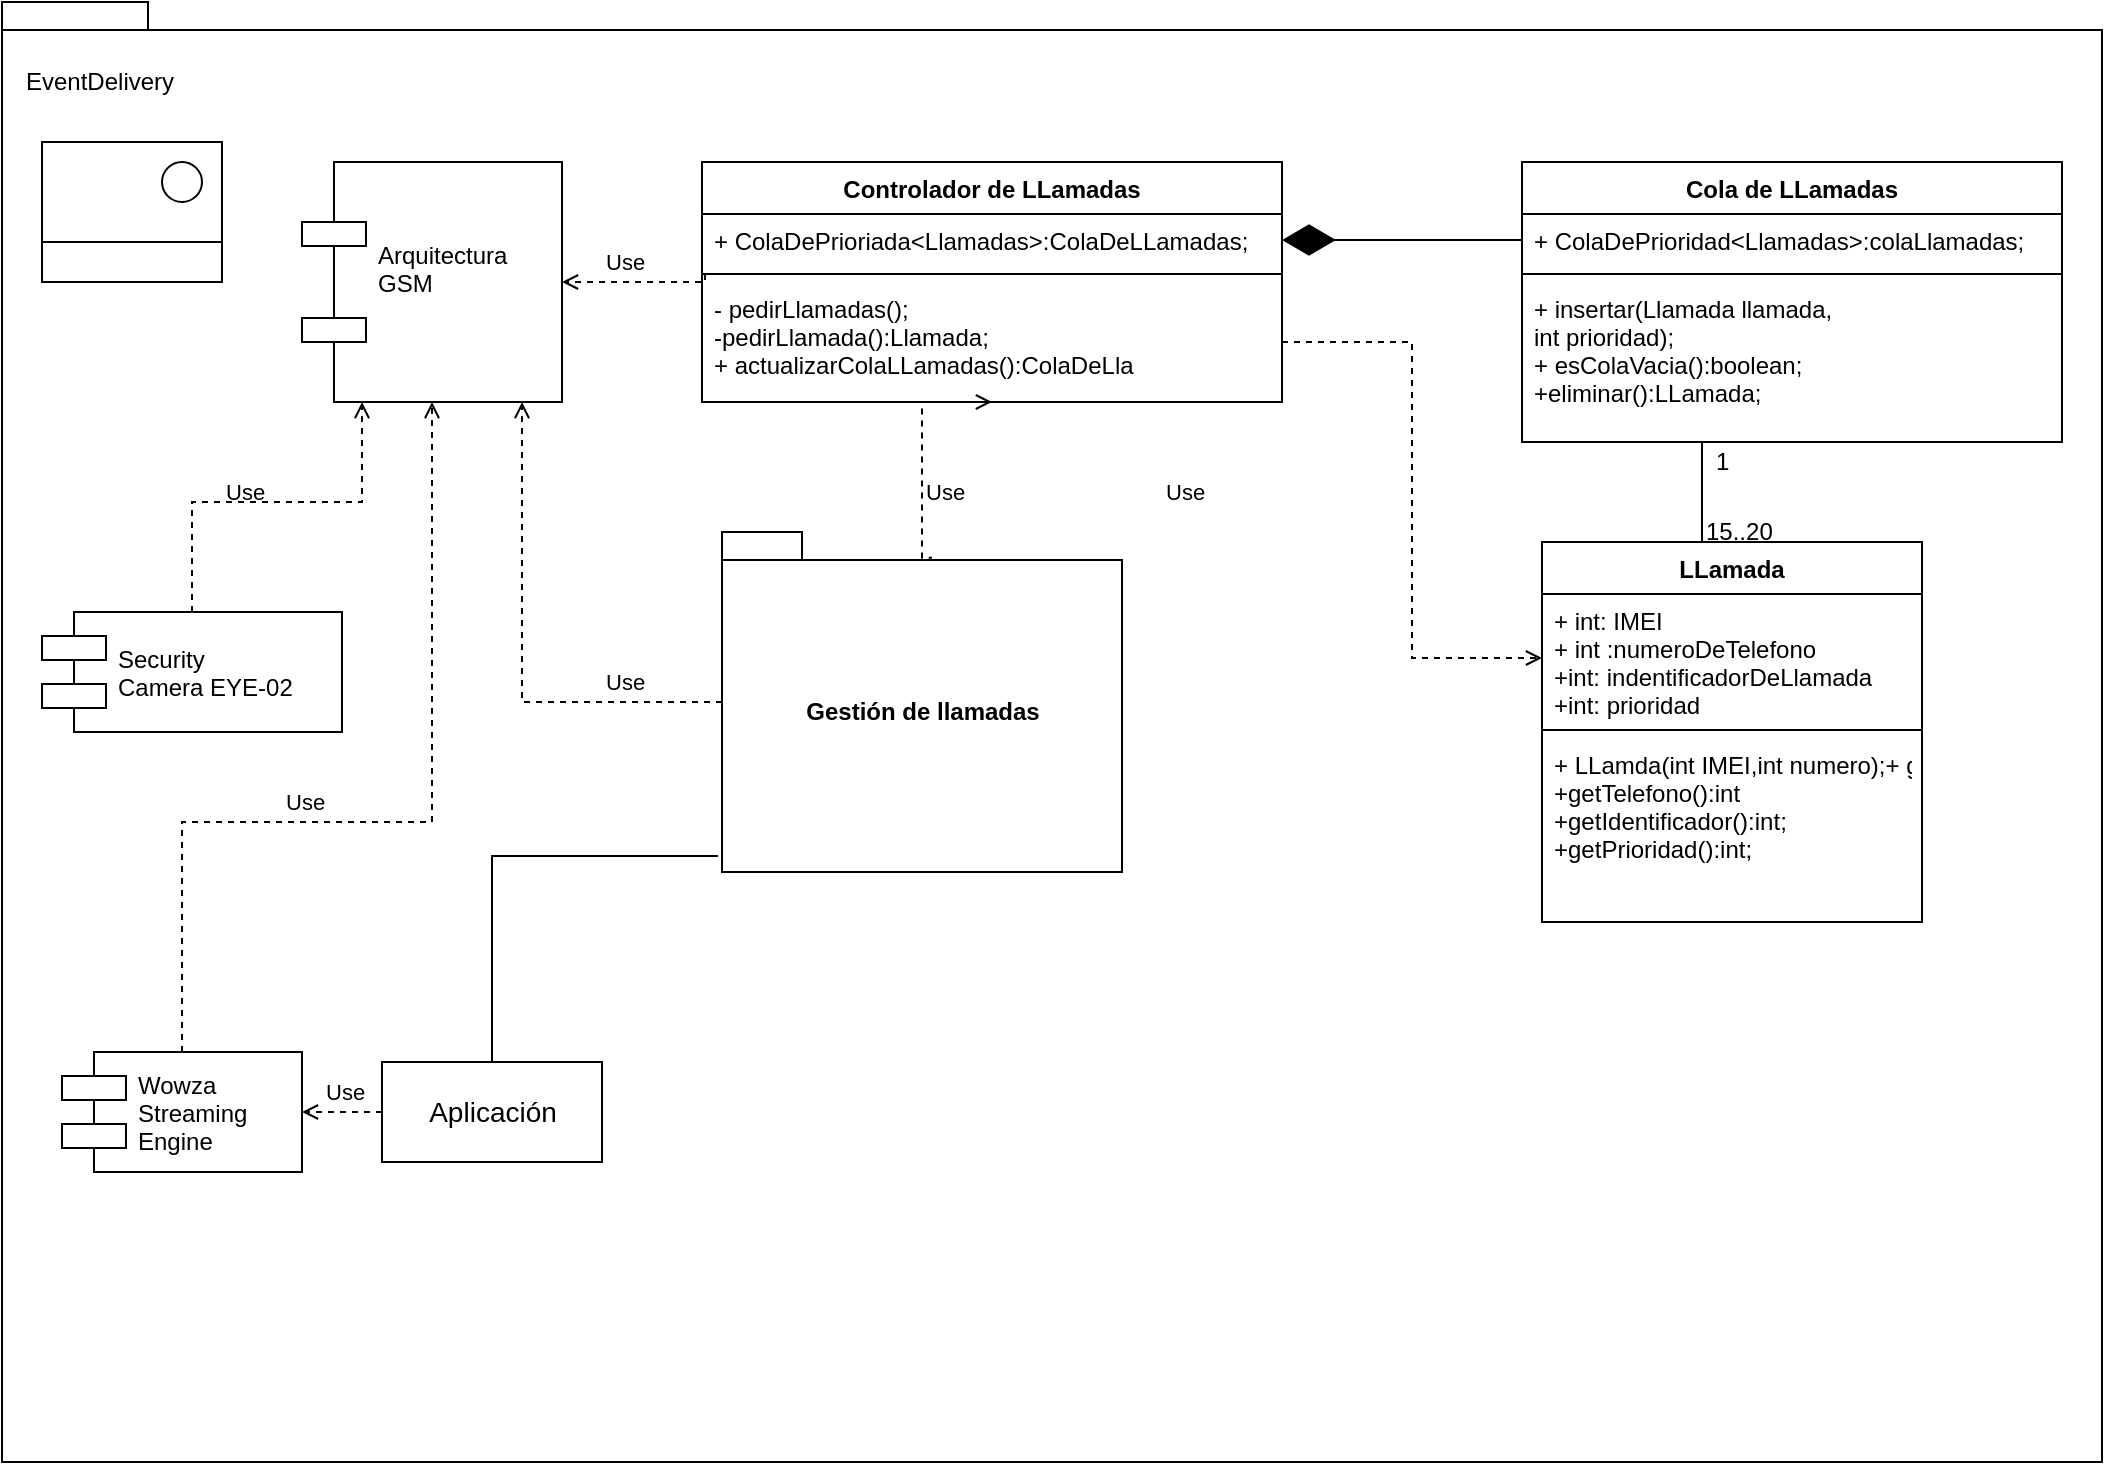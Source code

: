 <mxfile version="12.2.3" type="device" pages="1"><diagram id="i2pYkHRXe0K37-lUeZLJ" name="Page-1"><mxGraphModel dx="253" dy="791" grid="1" gridSize="10" guides="1" tooltips="1" connect="1" arrows="1" fold="1" page="1" pageScale="1" pageWidth="1169" pageHeight="1654" math="0" shadow="0"><root><mxCell id="0"/><mxCell id="1" parent="0"/><mxCell id="-lk-j_QBAzNRk8KsqQVB-19" value="" style="shape=folder;fontStyle=1;spacingTop=10;tabWidth=40;tabHeight=14;tabPosition=left;html=1;" parent="1" vertex="1"><mxGeometry x="1280" y="240" width="1050" height="730" as="geometry"/></mxCell><mxCell id="-lk-j_QBAzNRk8KsqQVB-20" value="EventDelivery" style="text;html=1;resizable=0;points=[];autosize=1;align=left;verticalAlign=top;spacingTop=-4;" parent="1" vertex="1"><mxGeometry x="1290" y="270" width="90" height="20" as="geometry"/></mxCell><mxCell id="8NQvp81xQifo9CAYw59p-1" value="Arquitectura&#xA;GSM&#xA;" style="shape=component;align=left;spacingLeft=36;" parent="1" vertex="1"><mxGeometry x="1430" y="320" width="130" height="120" as="geometry"/></mxCell><mxCell id="8NQvp81xQifo9CAYw59p-2" value="LLamada" style="swimlane;fontStyle=1;align=center;verticalAlign=top;childLayout=stackLayout;horizontal=1;startSize=26;horizontalStack=0;resizeParent=1;resizeParentMax=0;resizeLast=0;collapsible=1;marginBottom=0;" parent="1" vertex="1"><mxGeometry x="2050" y="510" width="190" height="190" as="geometry"/></mxCell><mxCell id="8NQvp81xQifo9CAYw59p-3" value="+ int: IMEI&#xA;+ int :numeroDeTelefono&#xA;+int: indentificadorDeLlamada&#xA;+int: prioridad&#xA;" style="text;strokeColor=none;fillColor=none;align=left;verticalAlign=top;spacingLeft=4;spacingRight=4;overflow=hidden;rotatable=0;points=[[0,0.5],[1,0.5]];portConstraint=eastwest;" parent="8NQvp81xQifo9CAYw59p-2" vertex="1"><mxGeometry y="26" width="190" height="64" as="geometry"/></mxCell><mxCell id="8NQvp81xQifo9CAYw59p-4" value="" style="line;strokeWidth=1;fillColor=none;align=left;verticalAlign=middle;spacingTop=-1;spacingLeft=3;spacingRight=3;rotatable=0;labelPosition=right;points=[];portConstraint=eastwest;" parent="8NQvp81xQifo9CAYw59p-2" vertex="1"><mxGeometry y="90" width="190" height="8" as="geometry"/></mxCell><mxCell id="8NQvp81xQifo9CAYw59p-5" value="+ LLamda(int IMEI,int numero);+ getIMEI():int&#xA;+getTelefono():int&#xA;+getIdentificador():int;&#xA;+getPrioridad():int;&#xA;&#xA;" style="text;strokeColor=none;fillColor=none;align=left;verticalAlign=top;spacingLeft=4;spacingRight=4;overflow=hidden;rotatable=0;points=[[0,0.5],[1,0.5]];portConstraint=eastwest;" parent="8NQvp81xQifo9CAYw59p-2" vertex="1"><mxGeometry y="98" width="190" height="92" as="geometry"/></mxCell><mxCell id="SACKjMgKk8lPRmSZm0d8-18" style="edgeStyle=orthogonalEdgeStyle;rounded=0;orthogonalLoop=1;jettySize=auto;html=1;exitX=0.5;exitY=1;exitDx=0;exitDy=0;entryX=0.5;entryY=0;entryDx=0;entryDy=0;startArrow=none;startFill=0;endArrow=none;endFill=0;strokeWidth=1;" parent="1" source="8NQvp81xQifo9CAYw59p-6" target="8NQvp81xQifo9CAYw59p-2" edge="1"><mxGeometry relative="1" as="geometry"><Array as="points"><mxPoint x="2130" y="510"/></Array></mxGeometry></mxCell><mxCell id="8NQvp81xQifo9CAYw59p-6" value="Cola de LLamadas" style="swimlane;fontStyle=1;align=center;verticalAlign=top;childLayout=stackLayout;horizontal=1;startSize=26;horizontalStack=0;resizeParent=1;resizeParentMax=0;resizeLast=0;collapsible=1;marginBottom=0;" parent="1" vertex="1"><mxGeometry x="2040" y="320" width="270" height="140" as="geometry"/></mxCell><mxCell id="8NQvp81xQifo9CAYw59p-7" value="+ ColaDePrioridad&lt;Llamadas&gt;:colaLlamadas;" style="text;strokeColor=none;fillColor=none;align=left;verticalAlign=top;spacingLeft=4;spacingRight=4;overflow=hidden;rotatable=0;points=[[0,0.5],[1,0.5]];portConstraint=eastwest;" parent="8NQvp81xQifo9CAYw59p-6" vertex="1"><mxGeometry y="26" width="270" height="26" as="geometry"/></mxCell><mxCell id="8NQvp81xQifo9CAYw59p-8" value="" style="line;strokeWidth=1;fillColor=none;align=left;verticalAlign=middle;spacingTop=-1;spacingLeft=3;spacingRight=3;rotatable=0;labelPosition=right;points=[];portConstraint=eastwest;" parent="8NQvp81xQifo9CAYw59p-6" vertex="1"><mxGeometry y="52" width="270" height="8" as="geometry"/></mxCell><mxCell id="8NQvp81xQifo9CAYw59p-9" value="+ insertar(Llamada llamada, &#xA;int prioridad);&#xA;+ esColaVacia():boolean;&#xA;+eliminar():LLamada;&#xA;" style="text;strokeColor=none;fillColor=none;align=left;verticalAlign=top;spacingLeft=4;spacingRight=4;overflow=hidden;rotatable=0;points=[[0,0.5],[1,0.5]];portConstraint=eastwest;" parent="8NQvp81xQifo9CAYw59p-6" vertex="1"><mxGeometry y="60" width="270" height="80" as="geometry"/></mxCell><mxCell id="8NQvp81xQifo9CAYw59p-17" value="15..20" style="text;html=1;resizable=0;points=[];autosize=1;align=left;verticalAlign=top;spacingTop=-4;" parent="1" vertex="1"><mxGeometry x="2130" y="495" width="50" height="20" as="geometry"/></mxCell><mxCell id="8NQvp81xQifo9CAYw59p-18" value="1" style="text;html=1;resizable=0;points=[];autosize=1;align=left;verticalAlign=top;spacingTop=-4;" parent="1" vertex="1"><mxGeometry x="2135" y="460" width="20" height="20" as="geometry"/></mxCell><mxCell id="wiB7oKwoH8bAFENCHkaS-1" style="edgeStyle=orthogonalEdgeStyle;rounded=0;orthogonalLoop=1;jettySize=auto;html=1;endArrow=open;endFill=0;dashed=1;" parent="1" source="gxzeew9ivc-7T5_dsz57-1" target="8NQvp81xQifo9CAYw59p-1" edge="1"><mxGeometry relative="1" as="geometry"><Array as="points"><mxPoint x="1540" y="590"/></Array></mxGeometry></mxCell><mxCell id="gxzeew9ivc-7T5_dsz57-1" value="Gestión de llamadas" style="shape=folder;fontStyle=1;spacingTop=10;tabWidth=40;tabHeight=14;tabPosition=left;html=1;" parent="1" vertex="1"><mxGeometry x="1640" y="505" width="200" height="170" as="geometry"/></mxCell><mxCell id="SACKjMgKk8lPRmSZm0d8-13" style="edgeStyle=orthogonalEdgeStyle;rounded=0;orthogonalLoop=1;jettySize=auto;html=1;exitX=0.5;exitY=1;exitDx=0;exitDy=0;dashed=1;endArrow=none;endFill=0;strokeWidth=1;entryX=0.525;entryY=0.076;entryDx=0;entryDy=0;entryPerimeter=0;startArrow=open;startFill=0;" parent="1" source="SACKjMgKk8lPRmSZm0d8-5" target="gxzeew9ivc-7T5_dsz57-1" edge="1"><mxGeometry relative="1" as="geometry"><Array as="points"><mxPoint x="1740" y="518"/></Array></mxGeometry></mxCell><mxCell id="SACKjMgKk8lPRmSZm0d8-5" value="Controlador de LLamadas" style="swimlane;fontStyle=1;align=center;verticalAlign=top;childLayout=stackLayout;horizontal=1;startSize=26;horizontalStack=0;resizeParent=1;resizeParentMax=0;resizeLast=0;collapsible=1;marginBottom=0;" parent="1" vertex="1"><mxGeometry x="1630" y="320" width="290" height="120" as="geometry"/></mxCell><mxCell id="SACKjMgKk8lPRmSZm0d8-6" value="+ ColaDePrioriada&lt;Llamadas&gt;:ColaDeLLamadas;" style="text;strokeColor=none;fillColor=none;align=left;verticalAlign=top;spacingLeft=4;spacingRight=4;overflow=hidden;rotatable=0;points=[[0,0.5],[1,0.5]];portConstraint=eastwest;" parent="SACKjMgKk8lPRmSZm0d8-5" vertex="1"><mxGeometry y="26" width="290" height="26" as="geometry"/></mxCell><mxCell id="SACKjMgKk8lPRmSZm0d8-7" value="" style="line;strokeWidth=1;fillColor=none;align=left;verticalAlign=middle;spacingTop=-1;spacingLeft=3;spacingRight=3;rotatable=0;labelPosition=right;points=[];portConstraint=eastwest;" parent="SACKjMgKk8lPRmSZm0d8-5" vertex="1"><mxGeometry y="52" width="290" height="8" as="geometry"/></mxCell><mxCell id="SACKjMgKk8lPRmSZm0d8-8" value="- pedirLlamadas();&#xA;-pedirLlamada():Llamada;&#xA;+ actualizarColaLLamadas():ColaDeLla&#xA;" style="text;strokeColor=none;fillColor=none;align=left;verticalAlign=top;spacingLeft=4;spacingRight=4;overflow=hidden;rotatable=0;points=[[0,0.5],[1,0.5]];portConstraint=eastwest;" parent="SACKjMgKk8lPRmSZm0d8-5" vertex="1"><mxGeometry y="60" width="290" height="60" as="geometry"/></mxCell><mxCell id="SACKjMgKk8lPRmSZm0d8-9" value="" style="endArrow=diamondThin;endFill=1;endSize=24;html=1;exitX=0;exitY=0.5;exitDx=0;exitDy=0;" parent="1" source="8NQvp81xQifo9CAYw59p-7" target="SACKjMgKk8lPRmSZm0d8-6" edge="1"><mxGeometry width="160" relative="1" as="geometry"><mxPoint x="1860" y="359" as="sourcePoint"/><mxPoint x="1900" y="360" as="targetPoint"/></mxGeometry></mxCell><mxCell id="SACKjMgKk8lPRmSZm0d8-11" style="edgeStyle=orthogonalEdgeStyle;rounded=0;orthogonalLoop=1;jettySize=auto;html=1;entryX=0;entryY=0.5;entryDx=0;entryDy=0;dashed=1;endArrow=open;endFill=0;strokeWidth=1;" parent="1" source="SACKjMgKk8lPRmSZm0d8-8" target="8NQvp81xQifo9CAYw59p-3" edge="1"><mxGeometry relative="1" as="geometry"/></mxCell><mxCell id="SACKjMgKk8lPRmSZm0d8-16" style="edgeStyle=orthogonalEdgeStyle;rounded=0;orthogonalLoop=1;jettySize=auto;html=1;exitX=0.005;exitY=-0.067;exitDx=0;exitDy=0;dashed=1;startArrow=none;startFill=0;endArrow=open;endFill=0;strokeWidth=1;exitPerimeter=0;entryX=1;entryY=0.5;entryDx=0;entryDy=0;" parent="1" source="SACKjMgKk8lPRmSZm0d8-8" target="8NQvp81xQifo9CAYw59p-1" edge="1"><mxGeometry relative="1" as="geometry"><Array as="points"><mxPoint x="1631" y="380"/></Array></mxGeometry></mxCell><mxCell id="wiB7oKwoH8bAFENCHkaS-3" style="edgeStyle=orthogonalEdgeStyle;rounded=0;orthogonalLoop=1;jettySize=auto;html=1;entryX=-0.01;entryY=0.953;entryDx=0;entryDy=0;entryPerimeter=0;endArrow=none;endFill=0;" parent="1" source="wiB7oKwoH8bAFENCHkaS-2" target="gxzeew9ivc-7T5_dsz57-1" edge="1"><mxGeometry relative="1" as="geometry"><Array as="points"><mxPoint x="1620" y="667"/><mxPoint x="1620" y="667"/></Array></mxGeometry></mxCell><mxCell id="wiB7oKwoH8bAFENCHkaS-18" style="edgeStyle=orthogonalEdgeStyle;rounded=0;orthogonalLoop=1;jettySize=auto;html=1;entryX=1;entryY=0.5;entryDx=0;entryDy=0;dashed=1;startArrow=none;startFill=0;endArrow=open;endFill=0;" parent="1" source="wiB7oKwoH8bAFENCHkaS-2" target="wiB7oKwoH8bAFENCHkaS-17" edge="1"><mxGeometry relative="1" as="geometry"/></mxCell><mxCell id="wiB7oKwoH8bAFENCHkaS-2" value="&lt;font style=&quot;font-size: 14px&quot;&gt;Aplicación&lt;/font&gt;" style="html=1;" parent="1" vertex="1"><mxGeometry x="1470" y="770" width="110" height="50" as="geometry"/></mxCell><mxCell id="wiB7oKwoH8bAFENCHkaS-5" value="" style="rounded=0;whiteSpace=wrap;html=1;" parent="1" vertex="1"><mxGeometry x="1300" y="310" width="90" height="70" as="geometry"/></mxCell><mxCell id="wiB7oKwoH8bAFENCHkaS-6" value="" style="rounded=0;whiteSpace=wrap;html=1;" parent="1" vertex="1"><mxGeometry x="1300" y="360" width="90" height="20" as="geometry"/></mxCell><mxCell id="wiB7oKwoH8bAFENCHkaS-7" value="" style="ellipse;whiteSpace=wrap;html=1;aspect=fixed;" parent="1" vertex="1"><mxGeometry x="1360" y="320" width="20" height="20" as="geometry"/></mxCell><mxCell id="wiB7oKwoH8bAFENCHkaS-15" style="edgeStyle=orthogonalEdgeStyle;rounded=0;orthogonalLoop=1;jettySize=auto;html=1;endArrow=open;endFill=0;startArrow=none;startFill=0;dashed=1;exitX=0.5;exitY=0;exitDx=0;exitDy=0;" parent="1" source="wiB7oKwoH8bAFENCHkaS-14" target="8NQvp81xQifo9CAYw59p-1" edge="1"><mxGeometry relative="1" as="geometry"><Array as="points"><mxPoint x="1375" y="490"/><mxPoint x="1460" y="490"/></Array></mxGeometry></mxCell><mxCell id="wiB7oKwoH8bAFENCHkaS-14" value="Security &#xA;Camera EYE-02" style="shape=component;align=left;spacingLeft=36;" parent="1" vertex="1"><mxGeometry x="1300" y="545" width="150" height="60" as="geometry"/></mxCell><mxCell id="wiB7oKwoH8bAFENCHkaS-19" style="edgeStyle=orthogonalEdgeStyle;rounded=0;orthogonalLoop=1;jettySize=auto;html=1;dashed=1;startArrow=none;startFill=0;endArrow=open;endFill=0;" parent="1" source="wiB7oKwoH8bAFENCHkaS-17" target="8NQvp81xQifo9CAYw59p-1" edge="1"><mxGeometry relative="1" as="geometry"><Array as="points"><mxPoint x="1370" y="650"/><mxPoint x="1495" y="650"/></Array></mxGeometry></mxCell><mxCell id="wiB7oKwoH8bAFENCHkaS-17" value="Wowza &#xA;Streaming&#xA;Engine" style="shape=component;align=left;spacingLeft=36;" parent="1" vertex="1"><mxGeometry x="1310" y="765" width="120" height="60" as="geometry"/></mxCell><mxCell id="wiB7oKwoH8bAFENCHkaS-20" value="&lt;font style=&quot;font-size: 11px&quot;&gt;Use&lt;/font&gt;" style="text;html=1;resizable=0;points=[];autosize=1;align=left;verticalAlign=top;spacingTop=-4;" parent="1" vertex="1"><mxGeometry x="1390" y="475" width="30" height="20" as="geometry"/></mxCell><mxCell id="wiB7oKwoH8bAFENCHkaS-21" value="&lt;font style=&quot;font-size: 11px&quot;&gt;Use&lt;/font&gt;" style="text;html=1;resizable=0;points=[];autosize=1;align=left;verticalAlign=top;spacingTop=-4;" parent="1" vertex="1"><mxGeometry x="1420" y="630" width="30" height="20" as="geometry"/></mxCell><mxCell id="wiB7oKwoH8bAFENCHkaS-22" value="&lt;font style=&quot;font-size: 11px&quot;&gt;Use&lt;/font&gt;" style="text;html=1;resizable=0;points=[];autosize=1;align=left;verticalAlign=top;spacingTop=-4;" parent="1" vertex="1"><mxGeometry x="1740" y="475" width="30" height="20" as="geometry"/></mxCell><mxCell id="wiB7oKwoH8bAFENCHkaS-24" value="&lt;font style=&quot;font-size: 11px&quot;&gt;Use&lt;/font&gt;" style="text;html=1;resizable=0;points=[];autosize=1;align=left;verticalAlign=top;spacingTop=-4;" parent="1" vertex="1"><mxGeometry x="1580" y="570" width="30" height="20" as="geometry"/></mxCell><mxCell id="wiB7oKwoH8bAFENCHkaS-26" value="&lt;font style=&quot;font-size: 11px&quot;&gt;Use&lt;/font&gt;" style="text;html=1;resizable=0;points=[];autosize=1;align=left;verticalAlign=top;spacingTop=-4;" parent="1" vertex="1"><mxGeometry x="1580" y="360" width="30" height="20" as="geometry"/></mxCell><mxCell id="wiB7oKwoH8bAFENCHkaS-27" value="&lt;font style=&quot;font-size: 11px&quot;&gt;Use&lt;/font&gt;" style="text;html=1;resizable=0;points=[];autosize=1;align=left;verticalAlign=top;spacingTop=-4;" parent="1" vertex="1"><mxGeometry x="1860" y="475" width="30" height="20" as="geometry"/></mxCell><mxCell id="wiB7oKwoH8bAFENCHkaS-28" value="&lt;font style=&quot;font-size: 11px&quot;&gt;Use&lt;/font&gt;" style="text;html=1;resizable=0;points=[];autosize=1;align=left;verticalAlign=top;spacingTop=-4;" parent="1" vertex="1"><mxGeometry x="1440" y="775" width="30" height="20" as="geometry"/></mxCell></root></mxGraphModel></diagram></mxfile>